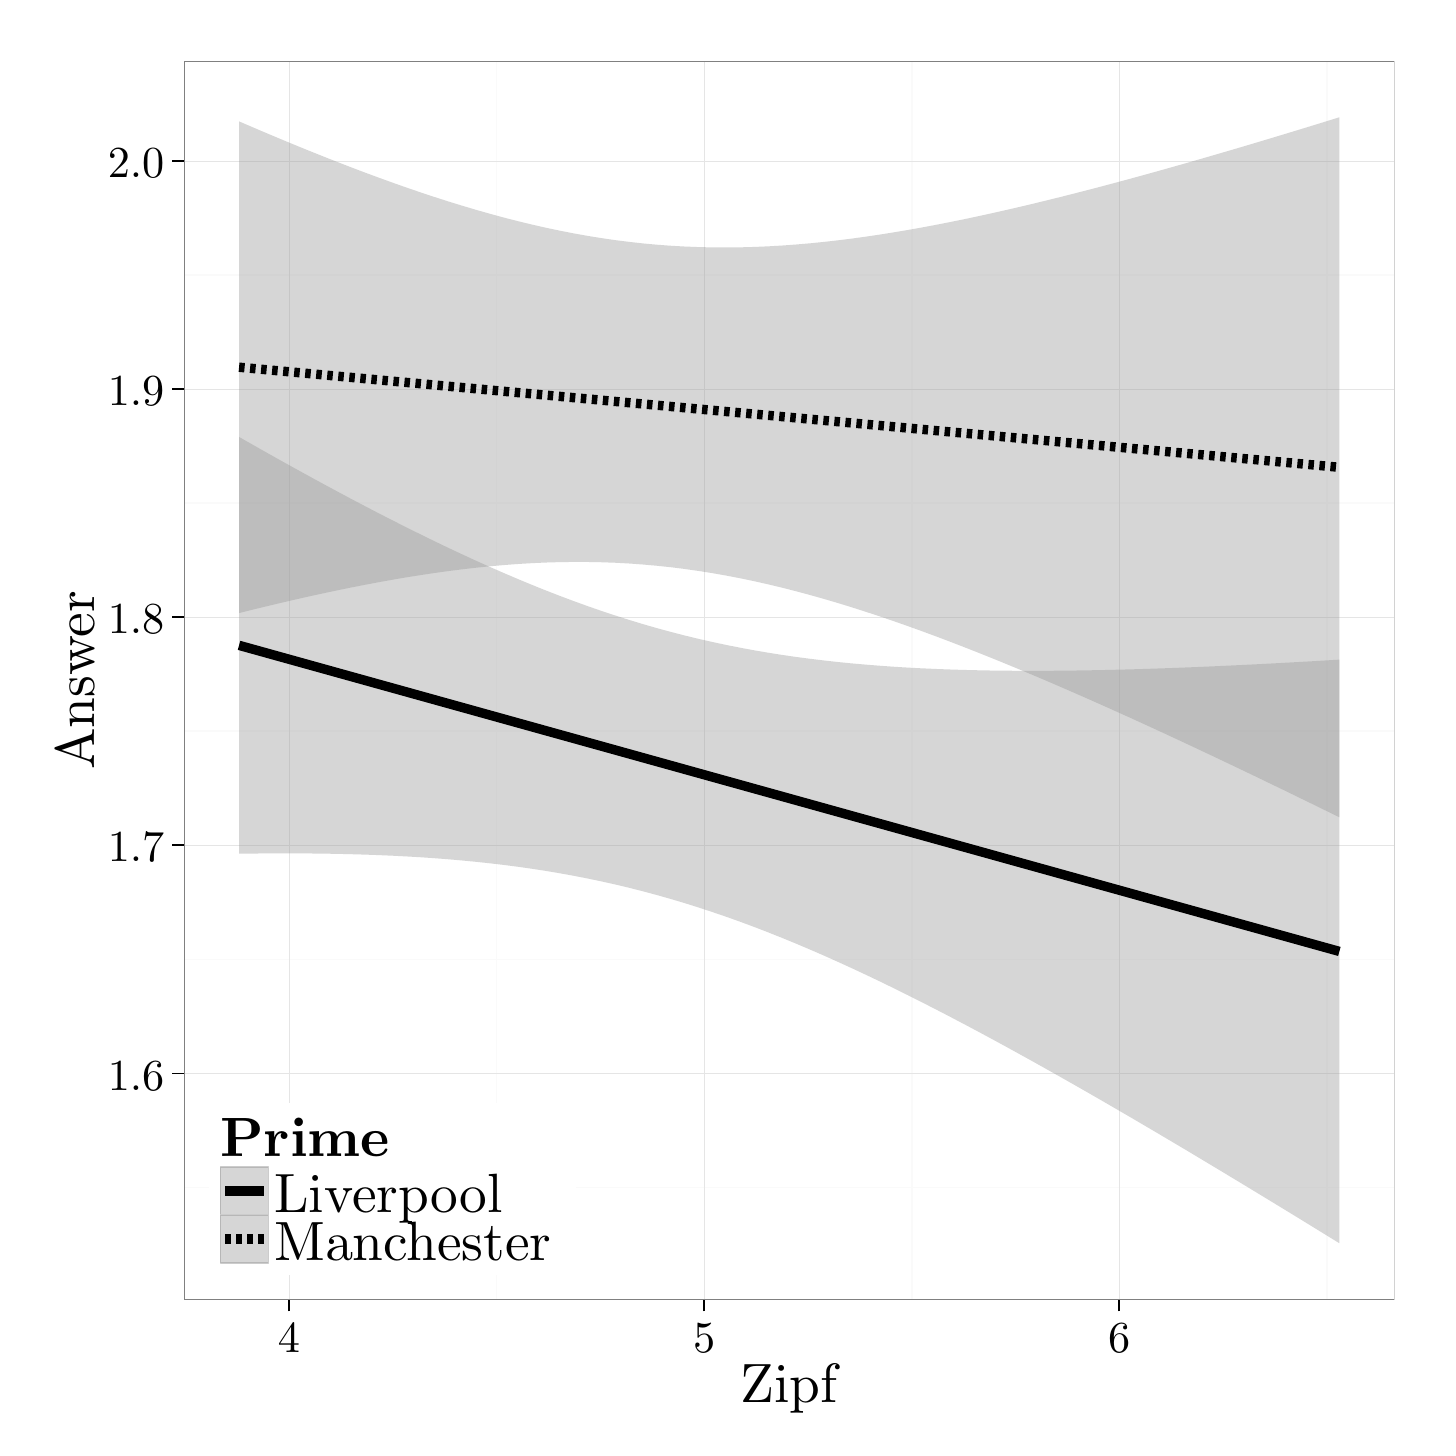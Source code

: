 % Created by tikzDevice version 0.8.1 on 2016-02-09 02:19:50
% !TEX encoding = UTF-8 Unicode
\begin{tikzpicture}[x=1pt,y=1pt]
\definecolor{fillColor}{RGB}{255,255,255}
\path[use as bounding box,fill=fillColor,fill opacity=0.00] (0,0) rectangle (505.89,505.89);
\begin{scope}
\path[clip] (  0.00,  0.00) rectangle (505.89,505.89);
\definecolor{drawColor}{RGB}{255,255,255}
\definecolor{fillColor}{RGB}{255,255,255}

\path[draw=drawColor,line width= 0.6pt,line join=round,line cap=round,fill=fillColor] (  0.00, -0.00) rectangle (505.89,505.89);
\end{scope}
\begin{scope}
\path[clip] ( 56.50, 46.31) rectangle (493.85,493.84);
\definecolor{fillColor}{RGB}{255,255,255}

\path[fill=fillColor] ( 56.50, 46.31) rectangle (493.85,493.84);
\definecolor{drawColor}{gray}{0.98}

\path[draw=drawColor,line width= 0.6pt,line join=round] ( 56.50, 86.79) --
	(493.85, 86.79);

\path[draw=drawColor,line width= 0.6pt,line join=round] ( 56.50,169.23) --
	(493.85,169.23);

\path[draw=drawColor,line width= 0.6pt,line join=round] ( 56.50,251.66) --
	(493.85,251.66);

\path[draw=drawColor,line width= 0.6pt,line join=round] ( 56.50,334.09) --
	(493.85,334.09);

\path[draw=drawColor,line width= 0.6pt,line join=round] ( 56.50,416.53) --
	(493.85,416.53);

\path[draw=drawColor,line width= 0.6pt,line join=round] (169.40, 46.31) --
	(169.40,493.84);

\path[draw=drawColor,line width= 0.6pt,line join=round] (319.43, 46.31) --
	(319.43,493.84);

\path[draw=drawColor,line width= 0.6pt,line join=round] (469.46, 46.31) --
	(469.46,493.84);
\definecolor{drawColor}{gray}{0.90}

\path[draw=drawColor,line width= 0.2pt,line join=round] ( 56.50,128.01) --
	(493.85,128.01);

\path[draw=drawColor,line width= 0.2pt,line join=round] ( 56.50,210.44) --
	(493.85,210.44);

\path[draw=drawColor,line width= 0.2pt,line join=round] ( 56.50,292.88) --
	(493.85,292.88);

\path[draw=drawColor,line width= 0.2pt,line join=round] ( 56.50,375.31) --
	(493.85,375.31);

\path[draw=drawColor,line width= 0.2pt,line join=round] ( 56.50,457.74) --
	(493.85,457.74);

\path[draw=drawColor,line width= 0.2pt,line join=round] ( 94.39, 46.31) --
	( 94.39,493.84);

\path[draw=drawColor,line width= 0.2pt,line join=round] (244.42, 46.31) --
	(244.42,493.84);

\path[draw=drawColor,line width= 0.2pt,line join=round] (394.45, 46.31) --
	(394.45,493.84);
\definecolor{fillColor}{RGB}{153,153,153}

\path[fill=fillColor,fill opacity=0.40] ( 76.38,357.99) --
	( 81.42,355.13) --
	( 86.45,352.28) --
	( 91.48,349.46) --
	( 96.51,346.67) --
	(101.55,343.90) --
	(106.58,341.15) --
	(111.61,338.44) --
	(116.64,335.75) --
	(121.68,333.10) --
	(126.71,330.48) --
	(131.74,327.90) --
	(136.78,325.36) --
	(141.81,322.86) --
	(146.84,320.40) --
	(151.87,317.98) --
	(156.91,315.62) --
	(161.94,313.30) --
	(166.97,311.04) --
	(172.00,308.84) --
	(177.04,306.69) --
	(182.07,304.60) --
	(187.10,302.58) --
	(192.13,300.62) --
	(197.17,298.73) --
	(202.20,296.91) --
	(207.23,295.16) --
	(212.27,293.49) --
	(217.30,291.89) --
	(222.33,290.36) --
	(227.36,288.91) --
	(232.40,287.54) --
	(237.43,286.24) --
	(242.46,285.02) --
	(247.49,283.88) --
	(252.53,282.81) --
	(257.56,281.81) --
	(262.59,280.88) --
	(267.63,280.02) --
	(272.66,279.22) --
	(277.69,278.49) --
	(282.72,277.83) --
	(287.76,277.22) --
	(292.79,276.66) --
	(297.82,276.16) --
	(302.85,275.72) --
	(307.89,275.32) --
	(312.92,274.96) --
	(317.95,274.65) --
	(322.98,274.39) --
	(328.02,274.16) --
	(333.05,273.97) --
	(338.08,273.81) --
	(343.12,273.69) --
	(348.15,273.59) --
	(353.18,273.53) --
	(358.21,273.49) --
	(363.25,273.48) --
	(368.28,273.49) --
	(373.31,273.53) --
	(378.34,273.59) --
	(383.38,273.67) --
	(388.41,273.76) --
	(393.44,273.88) --
	(398.48,274.01) --
	(403.51,274.16) --
	(408.54,274.33) --
	(413.57,274.50) --
	(418.61,274.70) --
	(423.64,274.90) --
	(428.67,275.12) --
	(433.70,275.35) --
	(438.74,275.59) --
	(443.77,275.84) --
	(448.80,276.10) --
	(453.84,276.37) --
	(458.87,276.65) --
	(463.90,276.93) --
	(468.93,277.23) --
	(473.97,277.53) --
	(473.97, 66.65) --
	(468.93, 69.75) --
	(463.90, 72.85) --
	(458.87, 75.94) --
	(453.84, 79.01) --
	(448.80, 82.08) --
	(443.77, 85.14) --
	(438.74, 88.19) --
	(433.70, 91.23) --
	(428.67, 94.26) --
	(423.64, 97.28) --
	(418.61,100.29) --
	(413.57,103.28) --
	(408.54,106.26) --
	(403.51,109.22) --
	(398.48,112.17) --
	(393.44,115.10) --
	(388.41,118.02) --
	(383.38,120.92) --
	(378.34,123.80) --
	(373.31,126.65) --
	(368.28,129.49) --
	(363.25,132.30) --
	(358.21,135.09) --
	(353.18,137.86) --
	(348.15,140.59) --
	(343.12,143.30) --
	(338.08,145.97) --
	(333.05,148.62) --
	(328.02,151.22) --
	(322.98,153.80) --
	(317.95,156.33) --
	(312.92,158.82) --
	(307.89,161.27) --
	(302.85,163.67) --
	(297.82,166.02) --
	(292.79,168.32) --
	(287.76,170.57) --
	(282.72,172.76) --
	(277.69,174.89) --
	(272.66,176.96) --
	(267.63,178.97) --
	(262.59,180.91) --
	(257.56,182.78) --
	(252.53,184.58) --
	(247.49,186.30) --
	(242.46,187.96) --
	(237.43,189.54) --
	(232.40,191.04) --
	(227.36,192.47) --
	(222.33,193.82) --
	(217.30,195.10) --
	(212.27,196.30) --
	(207.23,197.42) --
	(202.20,198.47) --
	(197.17,199.45) --
	(192.13,200.36) --
	(187.10,201.21) --
	(182.07,201.98) --
	(177.04,202.70) --
	(172.00,203.35) --
	(166.97,203.94) --
	(161.94,204.48) --
	(156.91,204.96) --
	(151.87,205.40) --
	(146.84,205.79) --
	(141.81,206.13) --
	(136.78,206.42) --
	(131.74,206.68) --
	(126.71,206.90) --
	(121.68,207.08) --
	(116.64,207.23) --
	(111.61,207.35) --
	(106.58,207.43) --
	(101.55,207.49) --
	( 96.51,207.52) --
	( 91.48,207.52) --
	( 86.45,207.50) --
	( 81.42,207.46) --
	( 76.38,207.39) --
	cycle;
\definecolor{drawColor}{RGB}{0,0,0}

\path[draw=drawColor,line width= 3.4pt,line join=round] ( 76.38,282.69) --
	( 81.42,281.29) --
	( 86.45,279.89) --
	( 91.48,278.49) --
	( 96.51,277.09) --
	(101.55,275.69) --
	(106.58,274.29) --
	(111.61,272.89) --
	(116.64,271.49) --
	(121.68,270.09) --
	(126.71,268.69) --
	(131.74,267.29) --
	(136.78,265.89) --
	(141.81,264.49) --
	(146.84,263.09) --
	(151.87,261.69) --
	(156.91,260.29) --
	(161.94,258.89) --
	(166.97,257.49) --
	(172.00,256.09) --
	(177.04,254.69) --
	(182.07,253.29) --
	(187.10,251.89) --
	(192.13,250.49) --
	(197.17,249.09) --
	(202.20,247.69) --
	(207.23,246.29) --
	(212.27,244.89) --
	(217.30,243.49) --
	(222.33,242.09) --
	(227.36,240.69) --
	(232.40,239.29) --
	(237.43,237.89) --
	(242.46,236.49) --
	(247.49,235.09) --
	(252.53,233.69) --
	(257.56,232.29) --
	(262.59,230.89) --
	(267.63,229.49) --
	(272.66,228.09) --
	(277.69,226.69) --
	(282.72,225.29) --
	(287.76,223.89) --
	(292.79,222.49) --
	(297.82,221.09) --
	(302.85,219.69) --
	(307.89,218.29) --
	(312.92,216.89) --
	(317.95,215.49) --
	(322.98,214.09) --
	(328.02,212.69) --
	(333.05,211.29) --
	(338.08,209.89) --
	(343.12,208.49) --
	(348.15,207.09) --
	(353.18,205.69) --
	(358.21,204.29) --
	(363.25,202.89) --
	(368.28,201.49) --
	(373.31,200.09) --
	(378.34,198.69) --
	(383.38,197.29) --
	(388.41,195.89) --
	(393.44,194.49) --
	(398.48,193.09) --
	(403.51,191.69) --
	(408.54,190.29) --
	(413.57,188.89) --
	(418.61,187.49) --
	(423.64,186.09) --
	(428.67,184.69) --
	(433.70,183.29) --
	(438.74,181.89) --
	(443.77,180.49) --
	(448.80,179.09) --
	(453.84,177.69) --
	(458.87,176.29) --
	(463.90,174.89) --
	(468.93,173.49) --
	(473.97,172.09);

\path[fill=fillColor,fill opacity=0.40] ( 76.38,472.02) --
	( 81.42,469.85) --
	( 86.45,467.71) --
	( 91.48,465.60) --
	( 96.51,463.51) --
	(101.55,461.46) --
	(106.58,459.44) --
	(111.61,457.46) --
	(116.64,455.51) --
	(121.68,453.60) --
	(126.71,451.74) --
	(131.74,449.92) --
	(136.78,448.14) --
	(141.81,446.42) --
	(146.84,444.75) --
	(151.87,443.13) --
	(156.91,441.58) --
	(161.94,440.08) --
	(166.97,438.65) --
	(172.00,437.28) --
	(177.04,435.99) --
	(182.07,434.77) --
	(187.10,433.62) --
	(192.13,432.56) --
	(197.17,431.57) --
	(202.20,430.67) --
	(207.23,429.85) --
	(212.27,429.12) --
	(217.30,428.48) --
	(222.33,427.92) --
	(227.36,427.46) --
	(232.40,427.08) --
	(237.43,426.80) --
	(242.46,426.60) --
	(247.49,426.48) --
	(252.53,426.46) --
	(257.56,426.51) --
	(262.59,426.65) --
	(267.63,426.87) --
	(272.66,427.16) --
	(277.69,427.53) --
	(282.72,427.96) --
	(287.76,428.47) --
	(292.79,429.04) --
	(297.82,429.67) --
	(302.85,430.36) --
	(307.89,431.11) --
	(312.92,431.91) --
	(317.95,432.76) --
	(322.98,433.65) --
	(328.02,434.60) --
	(333.05,435.58) --
	(338.08,436.60) --
	(343.12,437.67) --
	(348.15,438.77) --
	(353.18,439.90) --
	(358.21,441.06) --
	(363.25,442.25) --
	(368.28,443.48) --
	(373.31,444.72) --
	(378.34,446.00) --
	(383.38,447.29) --
	(388.41,448.61) --
	(393.44,449.95) --
	(398.48,451.31) --
	(403.51,452.69) --
	(408.54,454.09) --
	(413.57,455.50) --
	(418.61,456.93) --
	(423.64,458.38) --
	(428.67,459.84) --
	(433.70,461.31) --
	(438.74,462.79) --
	(443.77,464.29) --
	(448.80,465.80) --
	(453.84,467.32) --
	(458.87,468.85) --
	(463.90,470.39) --
	(468.93,471.94) --
	(473.97,473.50) --
	(473.97,220.56) --
	(468.93,223.03) --
	(463.90,225.50) --
	(458.87,227.95) --
	(453.84,230.40) --
	(448.80,232.83) --
	(443.77,235.26) --
	(438.74,237.67) --
	(433.70,240.07) --
	(428.67,242.46) --
	(423.64,244.83) --
	(418.61,247.19) --
	(413.57,249.54) --
	(408.54,251.87) --
	(403.51,254.18) --
	(398.48,256.48) --
	(393.44,258.75) --
	(388.41,261.01) --
	(383.38,263.24) --
	(378.34,265.45) --
	(373.31,267.64) --
	(368.28,269.81) --
	(363.25,271.94) --
	(358.21,274.05) --
	(353.18,276.13) --
	(348.15,278.18) --
	(343.12,280.19) --
	(338.08,282.17) --
	(333.05,284.11) --
	(328.02,286.01) --
	(322.98,287.87) --
	(317.95,289.68) --
	(312.92,291.45) --
	(307.89,293.16) --
	(302.85,294.82) --
	(297.82,296.43) --
	(292.79,297.98) --
	(287.76,299.46) --
	(282.72,300.88) --
	(277.69,302.23) --
	(272.66,303.52) --
	(267.63,304.72) --
	(262.59,305.86) --
	(257.56,306.91) --
	(252.53,307.88) --
	(247.49,308.77) --
	(242.46,309.57) --
	(237.43,310.29) --
	(232.40,310.92) --
	(227.36,311.45) --
	(222.33,311.90) --
	(217.30,312.27) --
	(212.27,312.54) --
	(207.23,312.72) --
	(202.20,312.82) --
	(197.17,312.83) --
	(192.13,312.76) --
	(187.10,312.61) --
	(182.07,312.38) --
	(177.04,312.08) --
	(172.00,311.70) --
	(166.97,311.25) --
	(161.94,310.73) --
	(156.91,310.15) --
	(151.87,309.51) --
	(146.84,308.81) --
	(141.81,308.05) --
	(136.78,307.25) --
	(131.74,306.39) --
	(126.71,305.48) --
	(121.68,304.53) --
	(116.64,303.54) --
	(111.61,302.51) --
	(106.58,301.44) --
	(101.55,300.34) --
	( 96.51,299.20) --
	( 91.48,298.03) --
	( 86.45,296.83) --
	( 81.42,295.61) --
	( 76.38,294.36) --
	cycle;

\path[draw=drawColor,line width= 3.4pt,dash pattern=on 2pt off 2pt ,line join=round] ( 76.38,383.19) --
	( 81.42,382.73) --
	( 86.45,382.27) --
	( 91.48,381.82) --
	( 96.51,381.36) --
	(101.55,380.90) --
	(106.58,380.44) --
	(111.61,379.98) --
	(116.64,379.53) --
	(121.68,379.07) --
	(126.71,378.61) --
	(131.74,378.15) --
	(136.78,377.70) --
	(141.81,377.24) --
	(146.84,376.78) --
	(151.87,376.32) --
	(156.91,375.86) --
	(161.94,375.41) --
	(166.97,374.95) --
	(172.00,374.49) --
	(177.04,374.03) --
	(182.07,373.58) --
	(187.10,373.12) --
	(192.13,372.66) --
	(197.17,372.20) --
	(202.20,371.75) --
	(207.23,371.29) --
	(212.27,370.83) --
	(217.30,370.37) --
	(222.33,369.91) --
	(227.36,369.46) --
	(232.40,369.00) --
	(237.43,368.54) --
	(242.46,368.08) --
	(247.49,367.63) --
	(252.53,367.17) --
	(257.56,366.71) --
	(262.59,366.25) --
	(267.63,365.80) --
	(272.66,365.34) --
	(277.69,364.88) --
	(282.72,364.42) --
	(287.76,363.96) --
	(292.79,363.51) --
	(297.82,363.05) --
	(302.85,362.59) --
	(307.89,362.13) --
	(312.92,361.68) --
	(317.95,361.22) --
	(322.98,360.76) --
	(328.02,360.30) --
	(333.05,359.84) --
	(338.08,359.39) --
	(343.12,358.93) --
	(348.15,358.47) --
	(353.18,358.01) --
	(358.21,357.56) --
	(363.25,357.10) --
	(368.28,356.64) --
	(373.31,356.18) --
	(378.34,355.73) --
	(383.38,355.27) --
	(388.41,354.81) --
	(393.44,354.35) --
	(398.48,353.89) --
	(403.51,353.44) --
	(408.54,352.98) --
	(413.57,352.52) --
	(418.61,352.06) --
	(423.64,351.61) --
	(428.67,351.15) --
	(433.70,350.69) --
	(438.74,350.23) --
	(443.77,349.78) --
	(448.80,349.32) --
	(453.84,348.86) --
	(458.87,348.40) --
	(463.90,347.94) --
	(468.93,347.49) --
	(473.97,347.03);
\definecolor{drawColor}{gray}{0.50}

\path[draw=drawColor,line width= 0.6pt,line join=round,line cap=round] ( 56.50, 46.31) rectangle (493.85,493.84);
\end{scope}
\begin{scope}
\path[clip] (  0.00,  0.00) rectangle (505.89,505.89);
\definecolor{drawColor}{RGB}{0,0,0}

\node[text=drawColor,anchor=base east,inner sep=0pt, outer sep=0pt, scale=  1.60] at ( 49.39,121.98) {1.6};

\node[text=drawColor,anchor=base east,inner sep=0pt, outer sep=0pt, scale=  1.60] at ( 49.39,204.41) {1.7};

\node[text=drawColor,anchor=base east,inner sep=0pt, outer sep=0pt, scale=  1.60] at ( 49.39,286.84) {1.8};

\node[text=drawColor,anchor=base east,inner sep=0pt, outer sep=0pt, scale=  1.60] at ( 49.39,369.28) {1.9};

\node[text=drawColor,anchor=base east,inner sep=0pt, outer sep=0pt, scale=  1.60] at ( 49.39,451.71) {2.0};
\end{scope}
\begin{scope}
\path[clip] (  0.00,  0.00) rectangle (505.89,505.89);
\definecolor{drawColor}{RGB}{0,0,0}

\path[draw=drawColor,line width= 0.6pt,line join=round] ( 52.24,128.01) --
	( 56.50,128.01);

\path[draw=drawColor,line width= 0.6pt,line join=round] ( 52.24,210.44) --
	( 56.50,210.44);

\path[draw=drawColor,line width= 0.6pt,line join=round] ( 52.24,292.88) --
	( 56.50,292.88);

\path[draw=drawColor,line width= 0.6pt,line join=round] ( 52.24,375.31) --
	( 56.50,375.31);

\path[draw=drawColor,line width= 0.6pt,line join=round] ( 52.24,457.74) --
	( 56.50,457.74);
\end{scope}
\begin{scope}
\path[clip] (  0.00,  0.00) rectangle (505.89,505.89);
\definecolor{drawColor}{RGB}{0,0,0}

\path[draw=drawColor,line width= 0.6pt,line join=round] ( 94.39, 42.04) --
	( 94.39, 46.31);

\path[draw=drawColor,line width= 0.6pt,line join=round] (244.42, 42.04) --
	(244.42, 46.31);

\path[draw=drawColor,line width= 0.6pt,line join=round] (394.45, 42.04) --
	(394.45, 46.31);
\end{scope}
\begin{scope}
\path[clip] (  0.00,  0.00) rectangle (505.89,505.89);
\definecolor{drawColor}{RGB}{0,0,0}

\node[text=drawColor,anchor=base,inner sep=0pt, outer sep=0pt, scale=  1.60] at ( 94.39, 27.13) {4};

\node[text=drawColor,anchor=base,inner sep=0pt, outer sep=0pt, scale=  1.60] at (244.42, 27.13) {5};

\node[text=drawColor,anchor=base,inner sep=0pt, outer sep=0pt, scale=  1.60] at (394.45, 27.13) {6};
\end{scope}
\begin{scope}
\path[clip] (  0.00,  0.00) rectangle (505.89,505.89);
\definecolor{drawColor}{RGB}{0,0,0}

\node[text=drawColor,anchor=base,inner sep=0pt, outer sep=0pt, scale=  2.00] at (275.17,  9.03) {Zipf};
\end{scope}
\begin{scope}
\path[clip] (  0.00,  0.00) rectangle (505.89,505.89);
\definecolor{drawColor}{RGB}{0,0,0}

\node[text=drawColor,rotate= 90.00,anchor=base,inner sep=0pt, outer sep=0pt, scale=  2.00] at ( 24.12,270.08) {Answer};
\end{scope}
\begin{scope}
\path[clip] (  0.00,  0.00) rectangle (505.89,505.89);
\definecolor{fillColor}{RGB}{255,255,255}

\path[fill=fillColor] ( 65.37, 55.18) rectangle (198.29,117.15);
\end{scope}
\begin{scope}
\path[clip] (  0.00,  0.00) rectangle (505.89,505.89);
\definecolor{drawColor}{RGB}{0,0,0}

\node[text=drawColor,anchor=base west,inner sep=0pt, outer sep=0pt, scale=  2.00] at ( 69.64, 98.13) {\bfseries Prime};
\end{scope}
\begin{scope}
\path[clip] (  0.00,  0.00) rectangle (505.89,505.89);
\definecolor{drawColor}{gray}{0.80}
\definecolor{fillColor}{RGB}{255,255,255}

\path[draw=drawColor,line width= 0.6pt,line join=round,line cap=round,fill=fillColor] ( 69.64, 76.79) rectangle ( 86.98, 94.13);
\end{scope}
\begin{scope}
\path[clip] (  0.00,  0.00) rectangle (505.89,505.89);
\definecolor{fillColor}{RGB}{153,153,153}

\path[fill=fillColor,fill opacity=0.40] ( 69.64, 76.79) rectangle ( 86.98, 94.13);
\definecolor{drawColor}{RGB}{0,0,0}

\path[draw=drawColor,line width= 3.4pt,line join=round] ( 71.37, 85.46) -- ( 85.25, 85.46);
\end{scope}
\begin{scope}
\path[clip] (  0.00,  0.00) rectangle (505.89,505.89);
\definecolor{drawColor}{gray}{0.80}
\definecolor{fillColor}{RGB}{255,255,255}

\path[draw=drawColor,line width= 0.6pt,line join=round,line cap=round,fill=fillColor] ( 69.64, 59.44) rectangle ( 86.98, 76.79);
\end{scope}
\begin{scope}
\path[clip] (  0.00,  0.00) rectangle (505.89,505.89);
\definecolor{fillColor}{RGB}{153,153,153}

\path[fill=fillColor,fill opacity=0.40] ( 69.64, 59.44) rectangle ( 86.98, 76.79);
\definecolor{drawColor}{RGB}{0,0,0}

\path[draw=drawColor,line width= 3.4pt,dash pattern=on 2pt off 2pt ,line join=round] ( 71.37, 68.12) -- ( 85.25, 68.12);
\end{scope}
\begin{scope}
\path[clip] (  0.00,  0.00) rectangle (505.89,505.89);
\definecolor{drawColor}{RGB}{0,0,0}

\node[text=drawColor,anchor=base west,inner sep=0pt, outer sep=0pt, scale=  2.00] at ( 89.15, 77.92) {Liverpool};
\end{scope}
\begin{scope}
\path[clip] (  0.00,  0.00) rectangle (505.89,505.89);
\definecolor{drawColor}{RGB}{0,0,0}

\node[text=drawColor,anchor=base west,inner sep=0pt, outer sep=0pt, scale=  2.00] at ( 89.15, 60.57) {Manchester};
\end{scope}
\end{tikzpicture}
